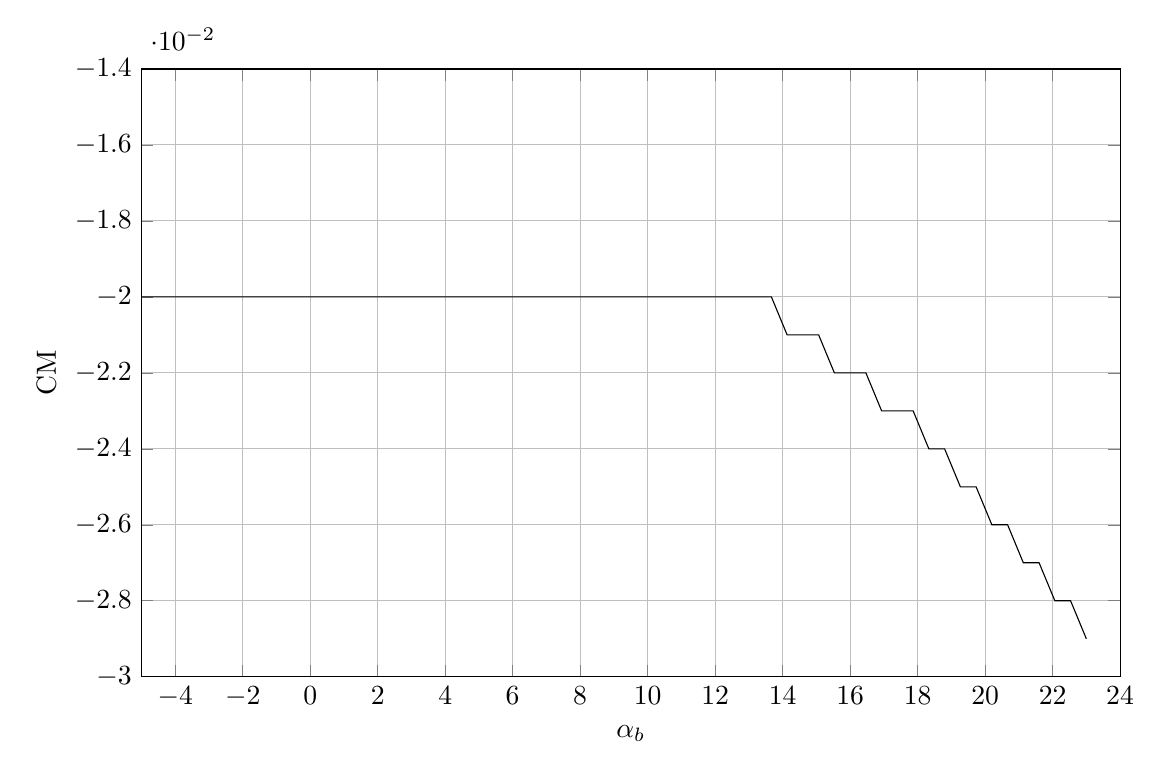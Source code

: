 % Moment Coefficient vs alpha for Wing respect to A C 
\begin{tikzpicture}

\begin{axis}[
width=14.01cm,
height=9.3cm,
xmin=-5,
xmax=24,
xlabel={$\alpha_b$},
xmajorgrids,
ymin=-0.03,
ymax=-0.014,
ylabel={CM},
ymajorgrids,
]
\addplot [
color=black,
solid
]
table[row sep=crcr]{
-5.0	-0.02\\
-4.533	-0.02\\
-4.067	-0.02\\
-3.6	-0.02\\
-3.133	-0.02\\
-2.667	-0.02\\
-2.2	-0.02\\
-1.733	-0.02\\
-1.267	-0.02\\
-0.8	-0.02\\
-0.333	-0.02\\
0.133	-0.02\\
0.6	-0.02\\
1.067	-0.02\\
1.533	-0.02\\
2.0	-0.02\\
2.467	-0.02\\
2.933	-0.02\\
3.4	-0.02\\
3.867	-0.02\\
4.333	-0.02\\
4.8	-0.02\\
5.267	-0.02\\
5.733	-0.02\\
6.2	-0.02\\
6.667	-0.02\\
7.133	-0.02\\
7.6	-0.02\\
8.067	-0.02\\
8.533	-0.02\\
9.0	-0.02\\
9.467	-0.02\\
9.933	-0.02\\
10.4	-0.02\\
10.867	-0.02\\
11.333	-0.02\\
11.8	-0.02\\
12.267	-0.02\\
12.733	-0.02\\
13.2	-0.02\\
13.667	-0.02\\
14.133	-0.021\\
14.6	-0.021\\
15.067	-0.021\\
15.533	-0.022\\
16.0	-0.022\\
16.467	-0.022\\
16.933	-0.023\\
17.4	-0.023\\
17.867	-0.023\\
18.333	-0.024\\
18.8	-0.024\\
19.267	-0.025\\
19.733	-0.025\\
20.2	-0.026\\
20.667	-0.026\\
21.133	-0.027\\
21.6	-0.027\\
22.067	-0.028\\
22.533	-0.028\\
23.0	-0.029\\
};
\end{axis}
\end{tikzpicture}%

